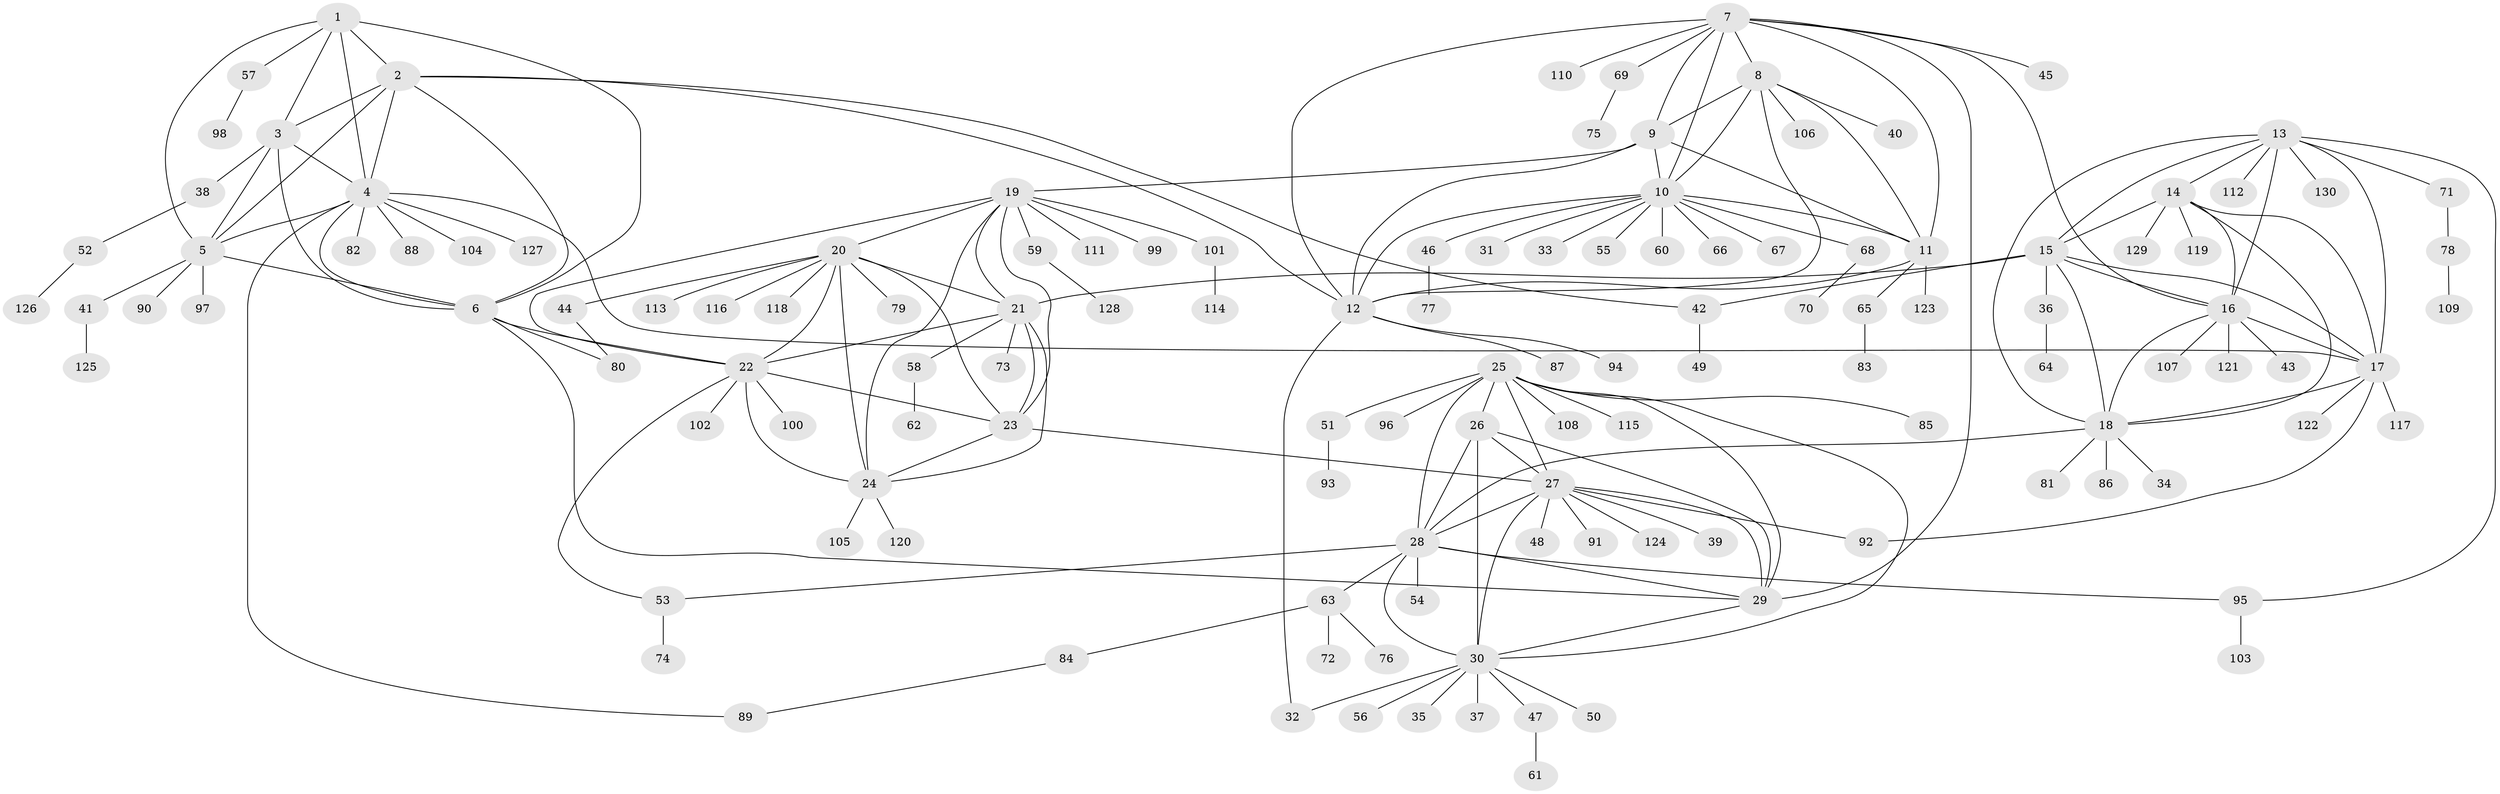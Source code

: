 // coarse degree distribution, {6: 0.019230769230769232, 7: 0.04807692307692308, 8: 0.038461538461538464, 9: 0.028846153846153848, 5: 0.028846153846153848, 11: 0.009615384615384616, 10: 0.009615384615384616, 14: 0.019230769230769232, 3: 0.019230769230769232, 1: 0.6346153846153846, 2: 0.1346153846153846, 4: 0.009615384615384616}
// Generated by graph-tools (version 1.1) at 2025/24/03/03/25 07:24:17]
// undirected, 130 vertices, 192 edges
graph export_dot {
graph [start="1"]
  node [color=gray90,style=filled];
  1;
  2;
  3;
  4;
  5;
  6;
  7;
  8;
  9;
  10;
  11;
  12;
  13;
  14;
  15;
  16;
  17;
  18;
  19;
  20;
  21;
  22;
  23;
  24;
  25;
  26;
  27;
  28;
  29;
  30;
  31;
  32;
  33;
  34;
  35;
  36;
  37;
  38;
  39;
  40;
  41;
  42;
  43;
  44;
  45;
  46;
  47;
  48;
  49;
  50;
  51;
  52;
  53;
  54;
  55;
  56;
  57;
  58;
  59;
  60;
  61;
  62;
  63;
  64;
  65;
  66;
  67;
  68;
  69;
  70;
  71;
  72;
  73;
  74;
  75;
  76;
  77;
  78;
  79;
  80;
  81;
  82;
  83;
  84;
  85;
  86;
  87;
  88;
  89;
  90;
  91;
  92;
  93;
  94;
  95;
  96;
  97;
  98;
  99;
  100;
  101;
  102;
  103;
  104;
  105;
  106;
  107;
  108;
  109;
  110;
  111;
  112;
  113;
  114;
  115;
  116;
  117;
  118;
  119;
  120;
  121;
  122;
  123;
  124;
  125;
  126;
  127;
  128;
  129;
  130;
  1 -- 2;
  1 -- 3;
  1 -- 4;
  1 -- 5;
  1 -- 6;
  1 -- 57;
  2 -- 3;
  2 -- 4;
  2 -- 5;
  2 -- 6;
  2 -- 12;
  2 -- 42;
  3 -- 4;
  3 -- 5;
  3 -- 6;
  3 -- 38;
  4 -- 5;
  4 -- 6;
  4 -- 17;
  4 -- 82;
  4 -- 88;
  4 -- 89;
  4 -- 104;
  4 -- 127;
  5 -- 6;
  5 -- 41;
  5 -- 90;
  5 -- 97;
  6 -- 22;
  6 -- 29;
  6 -- 80;
  7 -- 8;
  7 -- 9;
  7 -- 10;
  7 -- 11;
  7 -- 12;
  7 -- 16;
  7 -- 29;
  7 -- 45;
  7 -- 69;
  7 -- 110;
  8 -- 9;
  8 -- 10;
  8 -- 11;
  8 -- 12;
  8 -- 40;
  8 -- 106;
  9 -- 10;
  9 -- 11;
  9 -- 12;
  9 -- 19;
  10 -- 11;
  10 -- 12;
  10 -- 31;
  10 -- 33;
  10 -- 46;
  10 -- 55;
  10 -- 60;
  10 -- 66;
  10 -- 67;
  10 -- 68;
  11 -- 12;
  11 -- 65;
  11 -- 123;
  12 -- 32;
  12 -- 87;
  12 -- 94;
  13 -- 14;
  13 -- 15;
  13 -- 16;
  13 -- 17;
  13 -- 18;
  13 -- 71;
  13 -- 95;
  13 -- 112;
  13 -- 130;
  14 -- 15;
  14 -- 16;
  14 -- 17;
  14 -- 18;
  14 -- 119;
  14 -- 129;
  15 -- 16;
  15 -- 17;
  15 -- 18;
  15 -- 21;
  15 -- 36;
  15 -- 42;
  16 -- 17;
  16 -- 18;
  16 -- 43;
  16 -- 107;
  16 -- 121;
  17 -- 18;
  17 -- 92;
  17 -- 117;
  17 -- 122;
  18 -- 28;
  18 -- 34;
  18 -- 81;
  18 -- 86;
  19 -- 20;
  19 -- 21;
  19 -- 22;
  19 -- 23;
  19 -- 24;
  19 -- 59;
  19 -- 99;
  19 -- 101;
  19 -- 111;
  20 -- 21;
  20 -- 22;
  20 -- 23;
  20 -- 24;
  20 -- 44;
  20 -- 79;
  20 -- 113;
  20 -- 116;
  20 -- 118;
  21 -- 22;
  21 -- 23;
  21 -- 24;
  21 -- 58;
  21 -- 73;
  22 -- 23;
  22 -- 24;
  22 -- 53;
  22 -- 100;
  22 -- 102;
  23 -- 24;
  23 -- 27;
  24 -- 105;
  24 -- 120;
  25 -- 26;
  25 -- 27;
  25 -- 28;
  25 -- 29;
  25 -- 30;
  25 -- 51;
  25 -- 85;
  25 -- 96;
  25 -- 108;
  25 -- 115;
  26 -- 27;
  26 -- 28;
  26 -- 29;
  26 -- 30;
  27 -- 28;
  27 -- 29;
  27 -- 30;
  27 -- 39;
  27 -- 48;
  27 -- 91;
  27 -- 92;
  27 -- 124;
  28 -- 29;
  28 -- 30;
  28 -- 53;
  28 -- 54;
  28 -- 63;
  28 -- 95;
  29 -- 30;
  30 -- 32;
  30 -- 35;
  30 -- 37;
  30 -- 47;
  30 -- 50;
  30 -- 56;
  36 -- 64;
  38 -- 52;
  41 -- 125;
  42 -- 49;
  44 -- 80;
  46 -- 77;
  47 -- 61;
  51 -- 93;
  52 -- 126;
  53 -- 74;
  57 -- 98;
  58 -- 62;
  59 -- 128;
  63 -- 72;
  63 -- 76;
  63 -- 84;
  65 -- 83;
  68 -- 70;
  69 -- 75;
  71 -- 78;
  78 -- 109;
  84 -- 89;
  95 -- 103;
  101 -- 114;
}
